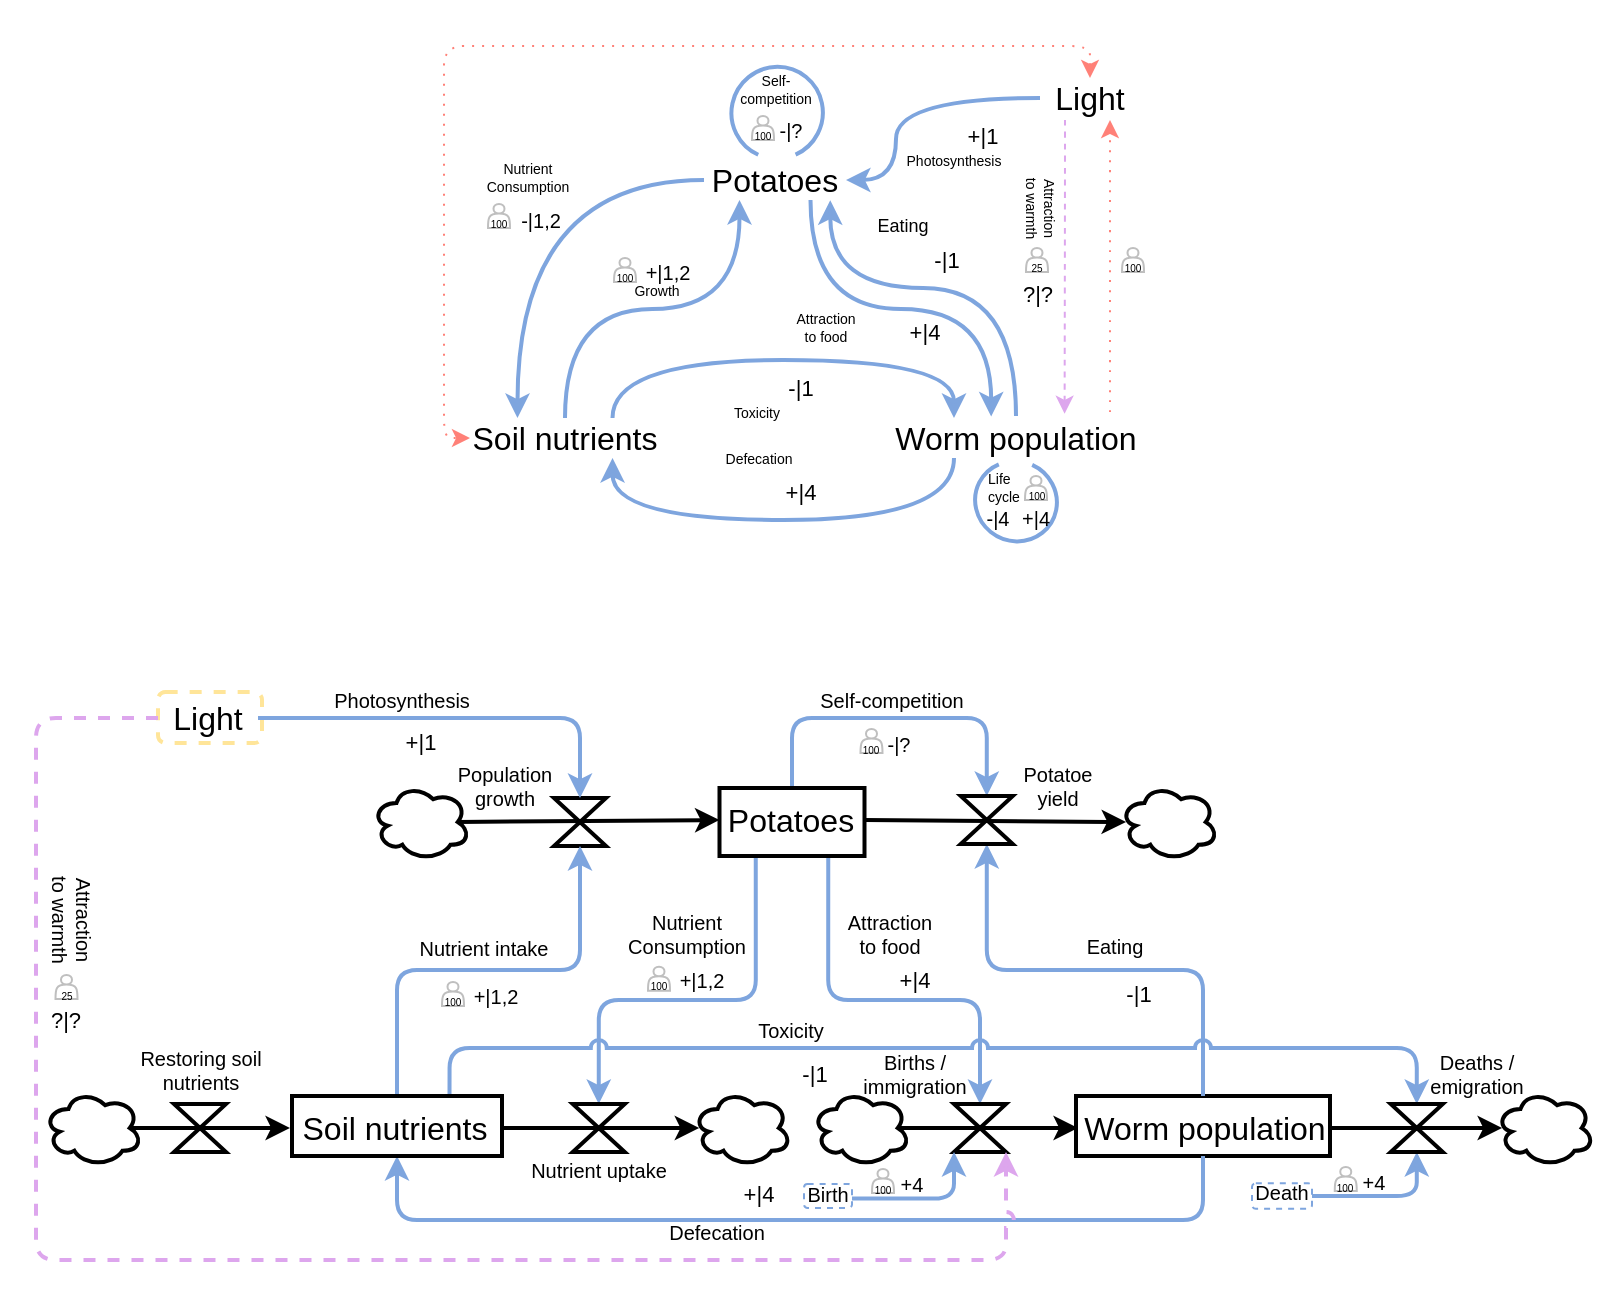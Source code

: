 <mxfile version="13.8.8" type="device"><diagram id="KCumP5py_jFZBI8PXoPM" name="Page-1"><mxGraphModel dx="803" dy="453" grid="0" gridSize="10" guides="1" tooltips="1" connect="1" arrows="1" fold="1" page="1" pageScale="1" pageWidth="850" pageHeight="1100" math="0" shadow="0"><root><mxCell id="0"/><mxCell id="1" parent="0"/><mxCell id="rAQcDRuvaMRqEyXocGN9-139" value="" style="rounded=1;whiteSpace=wrap;html=1;strokeWidth=1;fontSize=7;align=left;dashed=1;strokeColor=#7EA5DE;" vertex="1" parent="1"><mxGeometry x="434" y="652" width="24" height="12" as="geometry"/></mxCell><mxCell id="rAQcDRuvaMRqEyXocGN9-140" value="&lt;font style=&quot;font-size: 10px;&quot;&gt;Birth&lt;/font&gt;" style="text;html=1;strokeColor=none;fillColor=none;align=center;verticalAlign=middle;whiteSpace=wrap;rounded=0;fontSize=10;" vertex="1" parent="1"><mxGeometry x="434" y="652.5" width="24" height="9" as="geometry"/></mxCell><mxCell id="rAQcDRuvaMRqEyXocGN9-152" style="edgeStyle=orthogonalEdgeStyle;rounded=1;jumpStyle=arc;orthogonalLoop=1;jettySize=auto;html=1;exitX=1;exitY=0.5;exitDx=0;exitDy=0;entryX=0.5;entryY=1;entryDx=0;entryDy=0;startArrow=none;startFill=0;endArrow=classic;endFill=1;strokeColor=#7EA5DE;strokeWidth=2;fontSize=10;" edge="1" parent="1" source="rAQcDRuvaMRqEyXocGN9-141" target="rAQcDRuvaMRqEyXocGN9-94"><mxGeometry relative="1" as="geometry"/></mxCell><mxCell id="rAQcDRuvaMRqEyXocGN9-141" value="" style="rounded=1;whiteSpace=wrap;html=1;strokeWidth=1;fontSize=7;align=left;dashed=1;strokeColor=#7EA5DE;" vertex="1" parent="1"><mxGeometry x="658" y="651.62" width="30" height="12.75" as="geometry"/></mxCell><mxCell id="rAQcDRuvaMRqEyXocGN9-111" value="&lt;h6 style=&quot;font-size: 10px;&quot;&gt;&lt;span style=&quot;font-size: 10px; font-weight: 400;&quot;&gt;Photosynthesis&lt;/span&gt;&lt;/h6&gt;" style="text;html=1;strokeColor=none;fillColor=none;align=center;verticalAlign=middle;whiteSpace=wrap;rounded=0;fontSize=10;" vertex="1" parent="1"><mxGeometry x="213" y="405" width="40" height="10" as="geometry"/></mxCell><mxCell id="rAQcDRuvaMRqEyXocGN9-128" value="&lt;h6 style=&quot;font-size: 10px;&quot;&gt;&lt;font style=&quot;font-size: 10px; font-weight: normal;&quot;&gt;Nutrient intake&lt;/font&gt;&lt;/h6&gt;" style="text;html=1;strokeColor=none;fillColor=none;align=center;verticalAlign=middle;whiteSpace=wrap;rounded=0;fontSize=10;" vertex="1" parent="1"><mxGeometry x="237" y="524.38" width="74" height="20" as="geometry"/></mxCell><mxCell id="rAQcDRuvaMRqEyXocGN9-117" value="&lt;h6 style=&quot;font-size: 10px;&quot;&gt;&lt;font style=&quot;font-size: 10px; font-weight: normal;&quot;&gt;Eating&lt;/font&gt;&lt;/h6&gt;" style="text;html=1;strokeColor=none;fillColor=none;align=center;verticalAlign=middle;whiteSpace=wrap;rounded=0;fontSize=10;" vertex="1" parent="1"><mxGeometry x="579" y="526.75" width="21" height="13" as="geometry"/></mxCell><mxCell id="rAQcDRuvaMRqEyXocGN9-135" value="&lt;h6 style=&quot;font-size: 10px;&quot;&gt;&lt;font style=&quot;font-size: 10px; font-weight: normal;&quot;&gt;Attraction to food&lt;/font&gt;&lt;/h6&gt;" style="text;html=1;strokeColor=none;fillColor=none;align=center;verticalAlign=middle;whiteSpace=wrap;rounded=0;fontSize=10;" vertex="1" parent="1"><mxGeometry x="459" y="520.25" width="36" height="13" as="geometry"/></mxCell><mxCell id="rAQcDRuvaMRqEyXocGN9-138" value="&lt;h6 style=&quot;font-size: 10px;&quot;&gt;&lt;font style=&quot;font-size: 10px; font-weight: normal;&quot;&gt;Toxicity&lt;/font&gt;&lt;/h6&gt;" style="text;html=1;strokeColor=none;fillColor=none;align=center;verticalAlign=middle;whiteSpace=wrap;rounded=0;fontSize=10;" vertex="1" parent="1"><mxGeometry x="416.5" y="568" width="21" height="13" as="geometry"/></mxCell><mxCell id="rAQcDRuvaMRqEyXocGN9-67" value="&lt;h6 style=&quot;font-size: 7px&quot;&gt;&lt;font style=&quot;font-size: 7px ; font-weight: normal&quot;&gt;Life cycle&lt;/font&gt;&lt;/h6&gt;" style="text;html=1;strokeColor=none;fillColor=none;align=left;verticalAlign=middle;whiteSpace=wrap;rounded=0;rotation=0;fontSize=7;" vertex="1" parent="1"><mxGeometry x="524" y="297.5" width="20" height="13" as="geometry"/></mxCell><mxCell id="rAQcDRuvaMRqEyXocGN9-90" value="" style="rounded=0;whiteSpace=wrap;html=1;strokeColor=#000000;strokeWidth=2;fontSize=7;align=left;" vertex="1" parent="1"><mxGeometry x="570" y="608" width="127" height="30" as="geometry"/></mxCell><mxCell id="rAQcDRuvaMRqEyXocGN9-91" value="Worm population" style="text;html=1;strokeColor=none;fillColor=none;align=center;verticalAlign=middle;whiteSpace=wrap;rounded=0;fontSize=16;" vertex="1" parent="1"><mxGeometry x="571" y="614" width="126.5" height="20" as="geometry"/></mxCell><mxCell id="rAQcDRuvaMRqEyXocGN9-125" style="edgeStyle=orthogonalEdgeStyle;rounded=1;jumpStyle=arc;orthogonalLoop=1;jettySize=auto;html=1;exitX=0.5;exitY=1;exitDx=0;exitDy=0;entryX=0.5;entryY=1;entryDx=0;entryDy=0;startArrow=none;startFill=0;endArrow=classic;endFill=1;strokeWidth=2;fontSize=7;strokeColor=#7EA5DE;" edge="1" parent="1" source="rAQcDRuvaMRqEyXocGN9-90" target="rAQcDRuvaMRqEyXocGN9-82"><mxGeometry relative="1" as="geometry"><Array as="points"><mxPoint x="634" y="670"/><mxPoint x="231" y="670"/></Array></mxGeometry></mxCell><mxCell id="rAQcDRuvaMRqEyXocGN9-101" style="edgeStyle=orthogonalEdgeStyle;rounded=1;orthogonalLoop=1;jettySize=auto;html=1;exitX=0.5;exitY=0;exitDx=0;exitDy=0;entryX=0.5;entryY=1;entryDx=0;entryDy=0;startArrow=none;startFill=0;endArrow=classic;endFill=1;strokeWidth=2;fontSize=7;strokeColor=#7EA5DE;" edge="1" parent="1" source="rAQcDRuvaMRqEyXocGN9-90" target="rAQcDRuvaMRqEyXocGN9-78"><mxGeometry relative="1" as="geometry"><Array as="points"><mxPoint x="634" y="545"/><mxPoint x="525" y="545"/></Array></mxGeometry></mxCell><mxCell id="rAQcDRuvaMRqEyXocGN9-98" value="" style="rounded=1;whiteSpace=wrap;html=1;strokeWidth=2;fontSize=7;align=left;dashed=1;strokeColor=#FFE599;" vertex="1" parent="1"><mxGeometry x="111" y="406" width="52" height="25.5" as="geometry"/></mxCell><mxCell id="rAQcDRuvaMRqEyXocGN9-71" value="" style="endArrow=classic;html=1;strokeWidth=2;fontSize=7;exitX=0.875;exitY=0.5;exitDx=0;exitDy=0;exitPerimeter=0;entryX=0;entryY=0.5;entryDx=0;entryDy=0;" edge="1" parent="1" source="rAQcDRuvaMRqEyXocGN9-69" target="rAQcDRuvaMRqEyXocGN9-73"><mxGeometry width="50" height="50" relative="1" as="geometry"><mxPoint x="256" y="471.76" as="sourcePoint"/><mxPoint x="457" y="471.76" as="targetPoint"/></mxGeometry></mxCell><mxCell id="rAQcDRuvaMRqEyXocGN9-52" value="" style="verticalLabelPosition=bottom;verticalAlign=top;html=1;shape=mxgraph.basic.arc;startAngle=0.234;endAngle=0.1;rotation=120;strokeWidth=2;fontSize=16;spacing=1;fillColor=#dae8fc;strokeColor=#7EA5DE;" vertex="1" parent="1"><mxGeometry x="397.57" y="93.58" width="46" height="45.62" as="geometry"/></mxCell><mxCell id="rAQcDRuvaMRqEyXocGN9-54" value="" style="verticalLabelPosition=bottom;verticalAlign=top;html=1;shape=mxgraph.basic.arc;startAngle=0.234;endAngle=0.1;rotation=-60;strokeWidth=2;fontSize=16;fillColor=#dae8fc;strokeColor=#7EA5DE;" vertex="1" parent="1"><mxGeometry x="520.12" y="290" width="39.76" height="41.25" as="geometry"/></mxCell><mxCell id="rAQcDRuvaMRqEyXocGN9-23" style="edgeStyle=orthogonalEdgeStyle;orthogonalLoop=1;jettySize=auto;html=1;exitX=0;exitY=0.5;exitDx=0;exitDy=0;entryX=0.25;entryY=0;entryDx=0;entryDy=0;startArrow=none;startFill=0;endArrow=classic;endFill=1;fontSize=16;curved=1;fillColor=#dae8fc;strokeWidth=2;strokeColor=#7EA5DE;" edge="1" parent="1" source="rAQcDRuvaMRqEyXocGN9-1" target="rAQcDRuvaMRqEyXocGN9-2"><mxGeometry relative="1" as="geometry"/></mxCell><mxCell id="rAQcDRuvaMRqEyXocGN9-27" style="edgeStyle=orthogonalEdgeStyle;curved=1;orthogonalLoop=1;jettySize=auto;html=1;exitX=0.75;exitY=1;exitDx=0;exitDy=0;entryX=0.4;entryY=-0.036;entryDx=0;entryDy=0;entryPerimeter=0;startArrow=none;startFill=0;endArrow=classic;endFill=1;fontSize=16;fillColor=#dae8fc;strokeWidth=2;strokeColor=#7EA5DE;" edge="1" parent="1" source="rAQcDRuvaMRqEyXocGN9-1" target="rAQcDRuvaMRqEyXocGN9-3"><mxGeometry relative="1" as="geometry"/></mxCell><mxCell id="rAQcDRuvaMRqEyXocGN9-1" value="Potatoes" style="text;html=1;strokeColor=none;fillColor=none;align=center;verticalAlign=middle;whiteSpace=wrap;rounded=0;fontSize=16;" vertex="1" parent="1"><mxGeometry x="384" y="140" width="71" height="20" as="geometry"/></mxCell><mxCell id="rAQcDRuvaMRqEyXocGN9-24" style="edgeStyle=orthogonalEdgeStyle;curved=1;orthogonalLoop=1;jettySize=auto;html=1;exitX=0.75;exitY=0;exitDx=0;exitDy=0;entryX=0.25;entryY=0;entryDx=0;entryDy=0;startArrow=none;startFill=0;endArrow=classic;endFill=1;fontSize=16;fillColor=#dae8fc;strokeWidth=2;strokeColor=#7EA5DE;" edge="1" parent="1" source="rAQcDRuvaMRqEyXocGN9-2" target="rAQcDRuvaMRqEyXocGN9-3"><mxGeometry relative="1" as="geometry"><Array as="points"><mxPoint x="338" y="240"/><mxPoint x="509" y="240"/></Array></mxGeometry></mxCell><mxCell id="rAQcDRuvaMRqEyXocGN9-26" style="edgeStyle=orthogonalEdgeStyle;curved=1;orthogonalLoop=1;jettySize=auto;html=1;exitX=0.5;exitY=0;exitDx=0;exitDy=0;entryX=0.25;entryY=1;entryDx=0;entryDy=0;startArrow=none;startFill=0;endArrow=classic;endFill=1;fontSize=16;fillColor=#dae8fc;strokeWidth=2;strokeColor=#7EA5DE;" edge="1" parent="1" source="rAQcDRuvaMRqEyXocGN9-2" target="rAQcDRuvaMRqEyXocGN9-1"><mxGeometry relative="1" as="geometry"/></mxCell><mxCell id="rAQcDRuvaMRqEyXocGN9-2" value="Soil nutrients" style="text;html=1;strokeColor=none;fillColor=none;align=center;verticalAlign=middle;whiteSpace=wrap;rounded=0;fontSize=16;" vertex="1" parent="1"><mxGeometry x="267" y="269" width="95" height="20" as="geometry"/></mxCell><mxCell id="rAQcDRuvaMRqEyXocGN9-21" style="edgeStyle=orthogonalEdgeStyle;curved=1;orthogonalLoop=1;jettySize=auto;html=1;endArrow=classic;endFill=1;fontSize=16;dashed=1;strokeColor=#FF8178;strokeWidth=1;dashPattern=1 4;" edge="1" parent="1"><mxGeometry relative="1" as="geometry"><mxPoint x="587" y="266" as="sourcePoint"/><mxPoint x="587" y="120" as="targetPoint"/></mxGeometry></mxCell><mxCell id="rAQcDRuvaMRqEyXocGN9-25" style="edgeStyle=orthogonalEdgeStyle;curved=1;orthogonalLoop=1;jettySize=auto;html=1;exitX=0.25;exitY=1;exitDx=0;exitDy=0;entryX=0.75;entryY=1;entryDx=0;entryDy=0;startArrow=none;startFill=0;endArrow=classic;endFill=1;fontSize=16;fillColor=#dae8fc;strokeWidth=2;strokeColor=#7EA5DE;" edge="1" parent="1" source="rAQcDRuvaMRqEyXocGN9-3" target="rAQcDRuvaMRqEyXocGN9-2"><mxGeometry relative="1" as="geometry"><Array as="points"><mxPoint x="509" y="320"/><mxPoint x="338" y="320"/></Array></mxGeometry></mxCell><mxCell id="rAQcDRuvaMRqEyXocGN9-28" style="edgeStyle=orthogonalEdgeStyle;curved=1;orthogonalLoop=1;jettySize=auto;html=1;exitX=0.5;exitY=0;exitDx=0;exitDy=0;entryX=0.889;entryY=1.057;entryDx=0;entryDy=0;startArrow=none;startFill=0;endArrow=classic;endFill=1;fontSize=16;entryPerimeter=0;fillColor=#dae8fc;strokeWidth=2;strokeColor=#7EA5DE;" edge="1" parent="1"><mxGeometry relative="1" as="geometry"><mxPoint x="540" y="268" as="sourcePoint"/><mxPoint x="447.119" y="160.14" as="targetPoint"/><Array as="points"><mxPoint x="540" y="204"/><mxPoint x="447" y="204"/></Array></mxGeometry></mxCell><mxCell id="rAQcDRuvaMRqEyXocGN9-3" value="Worm population" style="text;html=1;strokeColor=none;fillColor=none;align=center;verticalAlign=middle;whiteSpace=wrap;rounded=0;fontSize=16;" vertex="1" parent="1"><mxGeometry x="478" y="269" width="124" height="20" as="geometry"/></mxCell><mxCell id="rAQcDRuvaMRqEyXocGN9-10" value="&lt;h6 style=&quot;font-size: 7px;&quot;&gt;&lt;font style=&quot;font-size: 7px; font-weight: normal;&quot;&gt;Self-competition&lt;/font&gt;&lt;/h6&gt;" style="text;html=1;strokeColor=none;fillColor=none;align=center;verticalAlign=middle;whiteSpace=wrap;rounded=0;fontSize=7;" vertex="1" parent="1"><mxGeometry x="400" y="95" width="40" height="20" as="geometry"/></mxCell><mxCell id="rAQcDRuvaMRqEyXocGN9-11" value="&lt;font style=&quot;font-size: 5px&quot;&gt;100&lt;/font&gt;" style="shape=actor;whiteSpace=wrap;html=1;fontSize=16;spacing=1;strokeWidth=1;strokeColor=#BFBFBF;" vertex="1" parent="1"><mxGeometry x="408" y="118" width="11" height="12" as="geometry"/></mxCell><mxCell id="rAQcDRuvaMRqEyXocGN9-13" value="&lt;font style=&quot;font-size: 5px&quot;&gt;25&lt;/font&gt;" style="shape=actor;whiteSpace=wrap;html=1;fontSize=16;spacing=1;strokeWidth=1;strokeColor=#BFBFBF;" vertex="1" parent="1"><mxGeometry x="545" y="184" width="11" height="12" as="geometry"/></mxCell><mxCell id="rAQcDRuvaMRqEyXocGN9-15" value="&lt;font style=&quot;font-size: 5px&quot;&gt;100&lt;/font&gt;" style="shape=actor;whiteSpace=wrap;html=1;fontSize=16;spacing=1;strokeWidth=1;strokeColor=#BFBFBF;" vertex="1" parent="1"><mxGeometry x="593" y="184" width="11" height="12" as="geometry"/></mxCell><mxCell id="rAQcDRuvaMRqEyXocGN9-18" value="&lt;font style=&quot;font-size: 10px&quot;&gt;-|?&lt;/font&gt;" style="text;html=1;strokeColor=none;fillColor=none;align=center;verticalAlign=middle;whiteSpace=wrap;rounded=0;fontSize=16;" vertex="1" parent="1"><mxGeometry x="419" y="118" width="17" height="10" as="geometry"/></mxCell><mxCell id="rAQcDRuvaMRqEyXocGN9-20" style="edgeStyle=orthogonalEdgeStyle;curved=1;orthogonalLoop=1;jettySize=auto;html=1;exitX=0.25;exitY=1;exitDx=0;exitDy=0;entryX=0.696;entryY=-0.155;entryDx=0;entryDy=0;entryPerimeter=0;endArrow=classic;endFill=1;fontSize=16;dashed=1;fillColor=#e1d5e7;strokeColor=#DDA6ED;strokeWidth=1;" edge="1" parent="1"><mxGeometry relative="1" as="geometry"><mxPoint x="564.5" y="120" as="sourcePoint"/><mxPoint x="564.304" y="266.9" as="targetPoint"/><Array as="points"><mxPoint x="564" y="159"/><mxPoint x="564" y="159"/></Array></mxGeometry></mxCell><mxCell id="rAQcDRuvaMRqEyXocGN9-22" style="edgeStyle=orthogonalEdgeStyle;orthogonalLoop=1;jettySize=auto;html=1;exitX=0.5;exitY=0;exitDx=0;exitDy=0;entryX=0;entryY=0.5;entryDx=0;entryDy=0;endArrow=classic;endFill=1;fontSize=16;rounded=1;startArrow=classic;startFill=1;dashed=1;fillColor=#f8cecc;strokeColor=#FF8178;strokeWidth=1;dashPattern=1 4;" edge="1" parent="1" source="rAQcDRuvaMRqEyXocGN9-19" target="rAQcDRuvaMRqEyXocGN9-2"><mxGeometry relative="1" as="geometry"><Array as="points"><mxPoint x="577" y="83"/><mxPoint x="254" y="83"/><mxPoint x="254" y="279"/></Array></mxGeometry></mxCell><mxCell id="rAQcDRuvaMRqEyXocGN9-33" style="orthogonalLoop=1;jettySize=auto;html=1;exitX=0;exitY=0.5;exitDx=0;exitDy=0;entryX=1;entryY=0.5;entryDx=0;entryDy=0;startArrow=none;startFill=0;endArrow=classic;endFill=1;fontSize=16;edgeStyle=orthogonalEdgeStyle;curved=1;fillColor=#dae8fc;strokeWidth=2;strokeColor=#7EA5DE;" edge="1" parent="1" source="rAQcDRuvaMRqEyXocGN9-19" target="rAQcDRuvaMRqEyXocGN9-1"><mxGeometry relative="1" as="geometry"><Array as="points"><mxPoint x="480" y="109"/><mxPoint x="480" y="150"/></Array></mxGeometry></mxCell><mxCell id="rAQcDRuvaMRqEyXocGN9-19" value="Light" style="text;html=1;strokeColor=none;fillColor=none;align=center;verticalAlign=middle;whiteSpace=wrap;rounded=0;fontSize=16;" vertex="1" parent="1"><mxGeometry x="552" y="99" width="50" height="20" as="geometry"/></mxCell><mxCell id="rAQcDRuvaMRqEyXocGN9-32" value="" style="shape=image;verticalLabelPosition=bottom;labelBackgroundColor=#ffffff;verticalAlign=top;aspect=fixed;imageAspect=0;image=https://image.flaticon.com/icons/png/512/130/130304.png;imageBackground=#ffffff;" vertex="1" parent="1"><mxGeometry x="409.57" y="60" width="22" height="22" as="geometry"/></mxCell><mxCell id="rAQcDRuvaMRqEyXocGN9-34" value="" style="shape=image;verticalLabelPosition=bottom;labelBackgroundColor=#ffffff;verticalAlign=top;aspect=fixed;imageAspect=0;image=https://image.flaticon.com/icons/png/512/130/130304.png;" vertex="1" parent="1"><mxGeometry x="491" y="117" width="22" height="22" as="geometry"/></mxCell><mxCell id="rAQcDRuvaMRqEyXocGN9-35" value="&lt;font style=&quot;font-size: 11px&quot;&gt;+|1&lt;/font&gt;" style="text;html=1;strokeColor=none;fillColor=none;align=center;verticalAlign=middle;whiteSpace=wrap;rounded=0;fontSize=16;" vertex="1" parent="1"><mxGeometry x="515" y="121" width="17" height="10" as="geometry"/></mxCell><mxCell id="rAQcDRuvaMRqEyXocGN9-36" value="" style="shape=image;verticalLabelPosition=bottom;labelBackgroundColor=#ffffff;verticalAlign=top;aspect=fixed;imageAspect=0;image=https://image.flaticon.com/icons/png/512/130/130304.png;" vertex="1" parent="1"><mxGeometry x="399.5" y="243" width="22" height="22" as="geometry"/></mxCell><mxCell id="rAQcDRuvaMRqEyXocGN9-37" value="&lt;font style=&quot;font-size: 11px&quot;&gt;-|1&lt;/font&gt;" style="text;html=1;strokeColor=none;fillColor=none;align=center;verticalAlign=middle;whiteSpace=wrap;rounded=0;fontSize=16;" vertex="1" parent="1"><mxGeometry x="423.5" y="247" width="17" height="10" as="geometry"/></mxCell><mxCell id="rAQcDRuvaMRqEyXocGN9-38" value="" style="shape=image;verticalLabelPosition=bottom;labelBackgroundColor=#ffffff;verticalAlign=top;aspect=fixed;imageAspect=0;image=https://image.flaticon.com/icons/png/512/130/130304.png;" vertex="1" parent="1"><mxGeometry x="400" y="295" width="22" height="22" as="geometry"/></mxCell><mxCell id="rAQcDRuvaMRqEyXocGN9-39" value="&lt;font style=&quot;font-size: 11px&quot;&gt;+|4&lt;/font&gt;" style="text;html=1;strokeColor=none;fillColor=none;align=center;verticalAlign=middle;whiteSpace=wrap;rounded=0;fontSize=16;" vertex="1" parent="1"><mxGeometry x="424" y="299" width="17" height="10" as="geometry"/></mxCell><mxCell id="rAQcDRuvaMRqEyXocGN9-40" value="&lt;font style=&quot;font-size: 5px&quot;&gt;100&lt;/font&gt;" style="shape=actor;whiteSpace=wrap;html=1;fontSize=16;spacing=1;strokeWidth=1;strokeColor=#BFBFBF;" vertex="1" parent="1"><mxGeometry x="339" y="189" width="11" height="12" as="geometry"/></mxCell><mxCell id="rAQcDRuvaMRqEyXocGN9-41" value="&lt;font style=&quot;font-size: 10px&quot;&gt;+|1,2&lt;/font&gt;" style="text;html=1;strokeColor=none;fillColor=none;align=center;verticalAlign=middle;whiteSpace=wrap;rounded=0;fontSize=16;" vertex="1" parent="1"><mxGeometry x="358" y="189" width="16" height="10" as="geometry"/></mxCell><mxCell id="rAQcDRuvaMRqEyXocGN9-42" value="&lt;font style=&quot;font-size: 5px&quot;&gt;100&lt;/font&gt;" style="shape=actor;whiteSpace=wrap;html=1;fontSize=16;spacing=1;strokeWidth=1;strokeColor=#BFBFBF;" vertex="1" parent="1"><mxGeometry x="276" y="162" width="11" height="12" as="geometry"/></mxCell><mxCell id="rAQcDRuvaMRqEyXocGN9-43" value="&lt;font style=&quot;font-size: 10px&quot;&gt;-|1,2&lt;/font&gt;" style="text;html=1;strokeColor=none;fillColor=none;align=center;verticalAlign=middle;whiteSpace=wrap;rounded=0;fontSize=16;" vertex="1" parent="1"><mxGeometry x="290" y="164" width="25" height="8" as="geometry"/></mxCell><mxCell id="rAQcDRuvaMRqEyXocGN9-44" value="" style="shape=image;verticalLabelPosition=bottom;labelBackgroundColor=#ffffff;verticalAlign=top;aspect=fixed;imageAspect=0;image=https://image.flaticon.com/icons/png/512/130/130304.png;" vertex="1" parent="1"><mxGeometry x="473" y="179" width="22" height="22" as="geometry"/></mxCell><mxCell id="rAQcDRuvaMRqEyXocGN9-45" value="&lt;font style=&quot;font-size: 11px&quot;&gt;-|1&lt;/font&gt;" style="text;html=1;strokeColor=none;fillColor=none;align=center;verticalAlign=middle;whiteSpace=wrap;rounded=0;fontSize=16;" vertex="1" parent="1"><mxGeometry x="497" y="183" width="17" height="10" as="geometry"/></mxCell><mxCell id="rAQcDRuvaMRqEyXocGN9-46" value="" style="shape=image;verticalLabelPosition=bottom;labelBackgroundColor=#ffffff;verticalAlign=top;aspect=fixed;imageAspect=0;image=https://image.flaticon.com/icons/png/512/130/130304.png;" vertex="1" parent="1"><mxGeometry x="462" y="215" width="22" height="22" as="geometry"/></mxCell><mxCell id="rAQcDRuvaMRqEyXocGN9-47" value="&lt;font style=&quot;font-size: 11px&quot;&gt;+|4&lt;/font&gt;" style="text;html=1;strokeColor=none;fillColor=none;align=center;verticalAlign=middle;whiteSpace=wrap;rounded=0;fontSize=16;" vertex="1" parent="1"><mxGeometry x="486" y="219" width="17" height="10" as="geometry"/></mxCell><mxCell id="rAQcDRuvaMRqEyXocGN9-50" value="&lt;font style=&quot;font-size: 5px&quot;&gt;100&lt;/font&gt;" style="shape=actor;whiteSpace=wrap;html=1;fontSize=16;spacing=1;strokeWidth=1;strokeColor=#BFBFBF;" vertex="1" parent="1"><mxGeometry x="544.5" y="298" width="11" height="12" as="geometry"/></mxCell><mxCell id="rAQcDRuvaMRqEyXocGN9-51" value="&lt;font style=&quot;font-size: 10px&quot;&gt;-|4&lt;/font&gt;" style="text;html=1;strokeColor=none;fillColor=none;align=center;verticalAlign=middle;whiteSpace=wrap;rounded=0;fontSize=16;" vertex="1" parent="1"><mxGeometry x="520.5" y="312" width="20" height="10" as="geometry"/></mxCell><mxCell id="rAQcDRuvaMRqEyXocGN9-55" value="&lt;h6 style=&quot;font-size: 7px;&quot;&gt;&lt;span style=&quot;font-size: 7px; font-weight: 400;&quot;&gt;Photosynthesis&lt;/span&gt;&lt;/h6&gt;" style="text;html=1;strokeColor=none;fillColor=none;align=center;verticalAlign=middle;whiteSpace=wrap;rounded=0;fontSize=7;" vertex="1" parent="1"><mxGeometry x="489" y="136" width="40" height="10" as="geometry"/></mxCell><mxCell id="rAQcDRuvaMRqEyXocGN9-56" value="&lt;h6 style=&quot;font-size: 7px;&quot;&gt;&lt;font style=&quot;font-size: 7px; font-weight: normal;&quot;&gt;Nutrient Consumption&lt;/font&gt;&lt;/h6&gt;" style="text;html=1;strokeColor=none;fillColor=none;align=center;verticalAlign=middle;whiteSpace=wrap;rounded=0;fontSize=7;" vertex="1" parent="1"><mxGeometry x="276" y="139" width="40" height="20" as="geometry"/></mxCell><mxCell id="rAQcDRuvaMRqEyXocGN9-57" value="&lt;h6 style=&quot;font-size: 7px;&quot;&gt;&lt;font style=&quot;font-size: 7px; font-weight: normal;&quot;&gt;Growth&lt;/font&gt;&lt;/h6&gt;" style="text;html=1;strokeColor=none;fillColor=none;align=center;verticalAlign=middle;whiteSpace=wrap;rounded=0;fontSize=7;" vertex="1" parent="1"><mxGeometry x="350" y="199" width="21" height="13" as="geometry"/></mxCell><mxCell id="rAQcDRuvaMRqEyXocGN9-58" value="&lt;h6 style=&quot;font-size: 9px;&quot;&gt;&lt;font style=&quot;font-size: 9px; font-weight: normal;&quot;&gt;Eating&lt;/font&gt;&lt;/h6&gt;" style="text;html=1;strokeColor=none;fillColor=none;align=center;verticalAlign=middle;whiteSpace=wrap;rounded=0;fontSize=9;" vertex="1" parent="1"><mxGeometry x="473" y="166" width="21" height="13" as="geometry"/></mxCell><mxCell id="rAQcDRuvaMRqEyXocGN9-59" value="&lt;h6 style=&quot;font-size: 7px;&quot;&gt;&lt;font style=&quot;font-size: 7px; font-weight: normal;&quot;&gt;Attraction to food&lt;/font&gt;&lt;/h6&gt;" style="text;html=1;strokeColor=none;fillColor=none;align=center;verticalAlign=middle;whiteSpace=wrap;rounded=0;fontSize=7;" vertex="1" parent="1"><mxGeometry x="435" y="217.5" width="20" height="13" as="geometry"/></mxCell><mxCell id="rAQcDRuvaMRqEyXocGN9-60" value="&lt;h6 style=&quot;font-size: 7px;&quot;&gt;&lt;font style=&quot;font-size: 7px; font-weight: normal;&quot;&gt;Toxicity&lt;/font&gt;&lt;/h6&gt;" style="text;html=1;strokeColor=none;fillColor=none;align=center;verticalAlign=middle;whiteSpace=wrap;rounded=0;fontSize=7;" vertex="1" parent="1"><mxGeometry x="400" y="260" width="21" height="13" as="geometry"/></mxCell><mxCell id="rAQcDRuvaMRqEyXocGN9-61" value="&lt;h6 style=&quot;font-size: 7px;&quot;&gt;&lt;font style=&quot;font-size: 7px; font-weight: normal;&quot;&gt;Defecation&lt;/font&gt;&lt;/h6&gt;" style="text;html=1;strokeColor=none;fillColor=none;align=center;verticalAlign=middle;whiteSpace=wrap;rounded=0;fontSize=7;" vertex="1" parent="1"><mxGeometry x="400.5" y="283" width="21" height="13" as="geometry"/></mxCell><mxCell id="rAQcDRuvaMRqEyXocGN9-62" value="&lt;h6 style=&quot;font-size: 7px;&quot;&gt;&lt;font style=&quot;font-size: 7px; font-weight: normal;&quot;&gt;Attraction to warmth&lt;/font&gt;&lt;/h6&gt;" style="text;html=1;strokeColor=none;fillColor=none;align=center;verticalAlign=middle;whiteSpace=wrap;rounded=0;rotation=90;fontSize=7;" vertex="1" parent="1"><mxGeometry x="533.25" y="157.75" width="36.5" height="13" as="geometry"/></mxCell><mxCell id="rAQcDRuvaMRqEyXocGN9-66" value="&lt;font style=&quot;font-size: 10px&quot;&gt;+|4&lt;/font&gt;" style="text;html=1;strokeColor=none;fillColor=none;align=center;verticalAlign=middle;whiteSpace=wrap;rounded=0;fontSize=16;" vertex="1" parent="1"><mxGeometry x="539.5" y="312" width="20" height="10" as="geometry"/></mxCell><mxCell id="rAQcDRuvaMRqEyXocGN9-68" value="&lt;font style=&quot;font-size: 11px&quot;&gt;?|?&lt;/font&gt;" style="text;html=1;strokeColor=none;fillColor=none;align=center;verticalAlign=middle;whiteSpace=wrap;rounded=0;fontSize=16;" vertex="1" parent="1"><mxGeometry x="540.5" y="199.5" width="20" height="10" as="geometry"/></mxCell><mxCell id="rAQcDRuvaMRqEyXocGN9-69" value="" style="ellipse;shape=cloud;whiteSpace=wrap;html=1;strokeWidth=2;fontSize=7;align=left;" vertex="1" parent="1"><mxGeometry x="218" y="452" width="49" height="38" as="geometry"/></mxCell><mxCell id="rAQcDRuvaMRqEyXocGN9-100" style="edgeStyle=orthogonalEdgeStyle;rounded=1;orthogonalLoop=1;jettySize=auto;html=1;exitX=0.5;exitY=0;exitDx=0;exitDy=0;entryX=0.5;entryY=0;entryDx=0;entryDy=0;startArrow=none;startFill=0;endArrow=classic;endFill=1;strokeWidth=2;fontSize=7;strokeColor=#7EA5DE;" edge="1" parent="1" source="rAQcDRuvaMRqEyXocGN9-72" target="rAQcDRuvaMRqEyXocGN9-78"><mxGeometry relative="1" as="geometry"><Array as="points"><mxPoint x="428" y="419"/><mxPoint x="525" y="419"/></Array></mxGeometry></mxCell><mxCell id="rAQcDRuvaMRqEyXocGN9-103" style="edgeStyle=orthogonalEdgeStyle;rounded=1;orthogonalLoop=1;jettySize=auto;html=1;exitX=0.25;exitY=1;exitDx=0;exitDy=0;entryX=0.5;entryY=0;entryDx=0;entryDy=0;startArrow=none;startFill=0;endArrow=classic;endFill=1;strokeWidth=2;fontSize=7;strokeColor=#7EA5DE;" edge="1" parent="1" source="rAQcDRuvaMRqEyXocGN9-72" target="rAQcDRuvaMRqEyXocGN9-86"><mxGeometry relative="1" as="geometry"><Array as="points"><mxPoint x="410" y="560"/><mxPoint x="331" y="560"/></Array></mxGeometry></mxCell><mxCell id="rAQcDRuvaMRqEyXocGN9-104" style="edgeStyle=orthogonalEdgeStyle;rounded=1;orthogonalLoop=1;jettySize=auto;html=1;exitX=0.75;exitY=1;exitDx=0;exitDy=0;entryX=0.5;entryY=0;entryDx=0;entryDy=0;startArrow=none;startFill=0;endArrow=classic;endFill=1;strokeWidth=2;fontSize=7;strokeColor=#7EA5DE;" edge="1" parent="1" source="rAQcDRuvaMRqEyXocGN9-72" target="rAQcDRuvaMRqEyXocGN9-92"><mxGeometry relative="1" as="geometry"><Array as="points"><mxPoint x="446" y="560"/><mxPoint x="522" y="560"/></Array></mxGeometry></mxCell><mxCell id="rAQcDRuvaMRqEyXocGN9-72" value="" style="rounded=0;whiteSpace=wrap;html=1;strokeColor=#000000;strokeWidth=2;fontSize=7;align=left;" vertex="1" parent="1"><mxGeometry x="391.75" y="454" width="72.5" height="34" as="geometry"/></mxCell><mxCell id="rAQcDRuvaMRqEyXocGN9-73" value="Potatoes" style="text;html=1;strokeColor=none;fillColor=none;align=center;verticalAlign=middle;whiteSpace=wrap;rounded=0;fontSize=16;" vertex="1" parent="1"><mxGeometry x="391.75" y="460" width="71" height="20" as="geometry"/></mxCell><mxCell id="rAQcDRuvaMRqEyXocGN9-70" value="" style="shape=collate;whiteSpace=wrap;html=1;strokeColor=#000000;strokeWidth=2;fontSize=7;align=left;" vertex="1" parent="1"><mxGeometry x="309" y="459" width="26" height="24" as="geometry"/></mxCell><mxCell id="rAQcDRuvaMRqEyXocGN9-77" value="" style="endArrow=classic;html=1;strokeWidth=2;fontSize=7;exitX=0.875;exitY=0.5;exitDx=0;exitDy=0;exitPerimeter=0;entryX=0.062;entryY=0.501;entryDx=0;entryDy=0;entryPerimeter=0;" edge="1" parent="1" target="rAQcDRuvaMRqEyXocGN9-79"><mxGeometry width="50" height="50" relative="1" as="geometry"><mxPoint x="464.255" y="470" as="sourcePoint"/><mxPoint x="595.13" y="469" as="targetPoint"/></mxGeometry></mxCell><mxCell id="rAQcDRuvaMRqEyXocGN9-78" value="" style="shape=collate;whiteSpace=wrap;html=1;strokeColor=#000000;strokeWidth=2;fontSize=7;align=left;" vertex="1" parent="1"><mxGeometry x="512.38" y="458" width="26" height="24" as="geometry"/></mxCell><mxCell id="rAQcDRuvaMRqEyXocGN9-79" value="" style="ellipse;shape=cloud;whiteSpace=wrap;html=1;strokeWidth=2;fontSize=7;align=left;" vertex="1" parent="1"><mxGeometry x="592" y="452" width="49" height="38" as="geometry"/></mxCell><mxCell id="rAQcDRuvaMRqEyXocGN9-80" value="" style="endArrow=classic;html=1;strokeWidth=2;fontSize=7;exitX=0.875;exitY=0.5;exitDx=0;exitDy=0;exitPerimeter=0;entryX=0;entryY=0.5;entryDx=0;entryDy=0;" edge="1" parent="1" source="rAQcDRuvaMRqEyXocGN9-81" target="rAQcDRuvaMRqEyXocGN9-83"><mxGeometry width="50" height="50" relative="1" as="geometry"><mxPoint x="62" y="624.76" as="sourcePoint"/><mxPoint x="263" y="624.76" as="targetPoint"/></mxGeometry></mxCell><mxCell id="rAQcDRuvaMRqEyXocGN9-81" value="" style="ellipse;shape=cloud;whiteSpace=wrap;html=1;strokeWidth=2;fontSize=7;align=left;" vertex="1" parent="1"><mxGeometry x="54" y="605" width="49" height="38" as="geometry"/></mxCell><mxCell id="rAQcDRuvaMRqEyXocGN9-102" style="edgeStyle=orthogonalEdgeStyle;rounded=1;orthogonalLoop=1;jettySize=auto;html=1;exitX=0.5;exitY=0;exitDx=0;exitDy=0;entryX=0.5;entryY=1;entryDx=0;entryDy=0;startArrow=none;startFill=0;endArrow=classic;endFill=1;strokeWidth=2;fontSize=7;strokeColor=#7EA5DE;" edge="1" parent="1" source="rAQcDRuvaMRqEyXocGN9-82" target="rAQcDRuvaMRqEyXocGN9-70"><mxGeometry relative="1" as="geometry"><Array as="points"><mxPoint x="230" y="545"/><mxPoint x="322" y="545"/></Array></mxGeometry></mxCell><mxCell id="rAQcDRuvaMRqEyXocGN9-108" style="edgeStyle=orthogonalEdgeStyle;rounded=1;jumpStyle=arc;orthogonalLoop=1;jettySize=auto;html=1;exitX=0.75;exitY=0;exitDx=0;exitDy=0;entryX=0.5;entryY=0;entryDx=0;entryDy=0;startArrow=none;startFill=0;endArrow=classic;endFill=1;strokeWidth=2;fontSize=7;strokeColor=#7EA5DE;" edge="1" parent="1" source="rAQcDRuvaMRqEyXocGN9-82" target="rAQcDRuvaMRqEyXocGN9-94"><mxGeometry relative="1" as="geometry"><Array as="points"><mxPoint x="257" y="584"/><mxPoint x="740" y="584"/></Array></mxGeometry></mxCell><mxCell id="rAQcDRuvaMRqEyXocGN9-82" value="" style="rounded=0;whiteSpace=wrap;html=1;strokeColor=#000000;strokeWidth=2;fontSize=7;align=left;" vertex="1" parent="1"><mxGeometry x="178" y="608" width="105" height="30" as="geometry"/></mxCell><mxCell id="rAQcDRuvaMRqEyXocGN9-83" value="Soil nutrients" style="text;html=1;strokeColor=none;fillColor=none;align=center;verticalAlign=middle;whiteSpace=wrap;rounded=0;fontSize=16;" vertex="1" parent="1"><mxGeometry x="177" y="614" width="105" height="20" as="geometry"/></mxCell><mxCell id="rAQcDRuvaMRqEyXocGN9-84" value="" style="shape=collate;whiteSpace=wrap;html=1;strokeColor=#000000;strokeWidth=2;fontSize=7;align=left;" vertex="1" parent="1"><mxGeometry x="119" y="612" width="26" height="24" as="geometry"/></mxCell><mxCell id="rAQcDRuvaMRqEyXocGN9-85" value="" style="endArrow=classic;html=1;strokeWidth=2;fontSize=7;entryX=0.062;entryY=0.501;entryDx=0;entryDy=0;entryPerimeter=0;exitX=1;exitY=0.5;exitDx=0;exitDy=0;" edge="1" parent="1" target="rAQcDRuvaMRqEyXocGN9-87" source="rAQcDRuvaMRqEyXocGN9-83"><mxGeometry width="50" height="50" relative="1" as="geometry"><mxPoint x="335" y="552" as="sourcePoint"/><mxPoint x="401.13" y="622" as="targetPoint"/></mxGeometry></mxCell><mxCell id="rAQcDRuvaMRqEyXocGN9-86" value="" style="shape=collate;whiteSpace=wrap;html=1;strokeColor=#000000;strokeWidth=2;fontSize=7;align=left;" vertex="1" parent="1"><mxGeometry x="318.38" y="612" width="26" height="24" as="geometry"/></mxCell><mxCell id="rAQcDRuvaMRqEyXocGN9-87" value="" style="ellipse;shape=cloud;whiteSpace=wrap;html=1;strokeWidth=2;fontSize=7;align=left;" vertex="1" parent="1"><mxGeometry x="378.57" y="605" width="49" height="38" as="geometry"/></mxCell><mxCell id="rAQcDRuvaMRqEyXocGN9-88" value="" style="endArrow=classic;html=1;strokeWidth=2;fontSize=7;exitX=0.875;exitY=0.5;exitDx=0;exitDy=0;exitPerimeter=0;entryX=0;entryY=0.5;entryDx=0;entryDy=0;" edge="1" parent="1" source="rAQcDRuvaMRqEyXocGN9-89" target="rAQcDRuvaMRqEyXocGN9-91"><mxGeometry width="50" height="50" relative="1" as="geometry"><mxPoint x="460" y="624.76" as="sourcePoint"/><mxPoint x="558" y="542" as="targetPoint"/></mxGeometry></mxCell><mxCell id="rAQcDRuvaMRqEyXocGN9-89" value="" style="ellipse;shape=cloud;whiteSpace=wrap;html=1;strokeWidth=2;fontSize=7;align=left;" vertex="1" parent="1"><mxGeometry x="438" y="605" width="49" height="38" as="geometry"/></mxCell><mxCell id="rAQcDRuvaMRqEyXocGN9-92" value="" style="shape=collate;whiteSpace=wrap;html=1;strokeColor=#000000;strokeWidth=2;fontSize=7;align=left;" vertex="1" parent="1"><mxGeometry x="509" y="612" width="26" height="24" as="geometry"/></mxCell><mxCell id="rAQcDRuvaMRqEyXocGN9-93" value="" style="endArrow=classic;html=1;strokeWidth=2;fontSize=7;entryX=0.062;entryY=0.501;entryDx=0;entryDy=0;entryPerimeter=0;exitX=1;exitY=0.5;exitDx=0;exitDy=0;" edge="1" parent="1" target="rAQcDRuvaMRqEyXocGN9-95" source="rAQcDRuvaMRqEyXocGN9-91"><mxGeometry width="50" height="50" relative="1" as="geometry"><mxPoint x="761" y="572" as="sourcePoint"/><mxPoint x="799.13" y="622" as="targetPoint"/></mxGeometry></mxCell><mxCell id="rAQcDRuvaMRqEyXocGN9-94" value="" style="shape=collate;whiteSpace=wrap;html=1;strokeColor=#000000;strokeWidth=2;fontSize=7;align=left;" vertex="1" parent="1"><mxGeometry x="727.38" y="612" width="26" height="24" as="geometry"/></mxCell><mxCell id="rAQcDRuvaMRqEyXocGN9-95" value="" style="ellipse;shape=cloud;whiteSpace=wrap;html=1;strokeWidth=2;fontSize=7;align=left;" vertex="1" parent="1"><mxGeometry x="780" y="605" width="49" height="38" as="geometry"/></mxCell><mxCell id="rAQcDRuvaMRqEyXocGN9-99" style="edgeStyle=orthogonalEdgeStyle;orthogonalLoop=1;jettySize=auto;html=1;exitX=1;exitY=0.5;exitDx=0;exitDy=0;entryX=0.5;entryY=0;entryDx=0;entryDy=0;startArrow=none;startFill=0;endArrow=classic;endFill=1;strokeWidth=2;fontSize=7;rounded=1;strokeColor=#7EA5DE;" edge="1" parent="1" source="rAQcDRuvaMRqEyXocGN9-97" target="rAQcDRuvaMRqEyXocGN9-70"><mxGeometry relative="1" as="geometry"><Array as="points"><mxPoint x="322" y="419"/></Array></mxGeometry></mxCell><mxCell id="rAQcDRuvaMRqEyXocGN9-107" style="edgeStyle=orthogonalEdgeStyle;rounded=1;orthogonalLoop=1;jettySize=auto;html=1;exitX=0;exitY=0.5;exitDx=0;exitDy=0;entryX=1;entryY=1;entryDx=0;entryDy=0;startArrow=none;startFill=0;endArrow=classic;endFill=1;strokeWidth=2;fontSize=7;jumpStyle=arc;strokeColor=#DDA6ED;dashed=1;" edge="1" parent="1" source="rAQcDRuvaMRqEyXocGN9-97" target="rAQcDRuvaMRqEyXocGN9-92"><mxGeometry relative="1" as="geometry"><mxPoint x="112" y="386" as="sourcePoint"/><mxPoint x="557" y="636" as="targetPoint"/><Array as="points"><mxPoint x="50" y="419"/><mxPoint x="50" y="690"/><mxPoint x="535" y="690"/></Array></mxGeometry></mxCell><mxCell id="rAQcDRuvaMRqEyXocGN9-97" value="Light" style="text;html=1;strokeColor=none;fillColor=none;align=center;verticalAlign=middle;whiteSpace=wrap;rounded=0;fontSize=16;" vertex="1" parent="1"><mxGeometry x="111" y="409" width="50" height="20" as="geometry"/></mxCell><mxCell id="rAQcDRuvaMRqEyXocGN9-109" value="" style="shape=image;verticalLabelPosition=bottom;labelBackgroundColor=#ffffff;verticalAlign=top;aspect=fixed;imageAspect=0;image=https://image.flaticon.com/icons/png/512/130/130304.png;" vertex="1" parent="1"><mxGeometry x="210" y="419.5" width="22" height="22" as="geometry"/></mxCell><mxCell id="rAQcDRuvaMRqEyXocGN9-110" value="&lt;font style=&quot;font-size: 11px&quot;&gt;+|1&lt;/font&gt;" style="text;html=1;strokeColor=none;fillColor=none;align=center;verticalAlign=middle;whiteSpace=wrap;rounded=0;fontSize=16;" vertex="1" parent="1"><mxGeometry x="234" y="423.5" width="17" height="10" as="geometry"/></mxCell><mxCell id="rAQcDRuvaMRqEyXocGN9-112" value="&lt;h6 style=&quot;font-size: 10px;&quot;&gt;&lt;font style=&quot;font-size: 10px; font-weight: normal;&quot;&gt;Self-competition&lt;/font&gt;&lt;/h6&gt;" style="text;html=1;strokeColor=none;fillColor=none;align=center;verticalAlign=middle;whiteSpace=wrap;rounded=0;fontSize=10;" vertex="1" parent="1"><mxGeometry x="431.57" y="400" width="92.37" height="20" as="geometry"/></mxCell><mxCell id="rAQcDRuvaMRqEyXocGN9-113" value="&lt;font style=&quot;font-size: 5px&quot;&gt;100&lt;/font&gt;" style="shape=actor;whiteSpace=wrap;html=1;fontSize=16;spacing=1;strokeWidth=1;strokeColor=#BFBFBF;" vertex="1" parent="1"><mxGeometry x="462.25" y="424.5" width="11" height="12" as="geometry"/></mxCell><mxCell id="rAQcDRuvaMRqEyXocGN9-114" value="&lt;font style=&quot;font-size: 10px&quot;&gt;-|?&lt;/font&gt;" style="text;html=1;strokeColor=none;fillColor=none;align=center;verticalAlign=middle;whiteSpace=wrap;rounded=0;fontSize=16;" vertex="1" parent="1"><mxGeometry x="473.25" y="424.5" width="17" height="10" as="geometry"/></mxCell><mxCell id="rAQcDRuvaMRqEyXocGN9-115" value="" style="shape=image;verticalLabelPosition=bottom;labelBackgroundColor=#ffffff;verticalAlign=top;aspect=fixed;imageAspect=0;image=https://image.flaticon.com/icons/png/512/130/130304.png;" vertex="1" parent="1"><mxGeometry x="569" y="546" width="22" height="22" as="geometry"/></mxCell><mxCell id="rAQcDRuvaMRqEyXocGN9-116" value="&lt;font style=&quot;font-size: 11px&quot;&gt;-|1&lt;/font&gt;" style="text;html=1;strokeColor=none;fillColor=none;align=center;verticalAlign=middle;whiteSpace=wrap;rounded=0;fontSize=16;" vertex="1" parent="1"><mxGeometry x="593" y="550" width="17" height="10" as="geometry"/></mxCell><mxCell id="rAQcDRuvaMRqEyXocGN9-118" value="&lt;font style=&quot;font-size: 5px&quot;&gt;25&lt;/font&gt;" style="shape=actor;whiteSpace=wrap;html=1;fontSize=16;spacing=1;strokeWidth=1;strokeColor=#BFBFBF;" vertex="1" parent="1"><mxGeometry x="59.75" y="547.5" width="11" height="12" as="geometry"/></mxCell><mxCell id="rAQcDRuvaMRqEyXocGN9-119" value="&lt;h6 style=&quot;font-size: 10px;&quot;&gt;&lt;font style=&quot;font-size: 10px; font-weight: normal;&quot;&gt;Attraction to warmth&lt;/font&gt;&lt;/h6&gt;" style="text;html=1;strokeColor=none;fillColor=none;align=center;verticalAlign=middle;whiteSpace=wrap;rounded=0;rotation=90;fontSize=10;" vertex="1" parent="1"><mxGeometry x="43" y="513.25" width="50.5" height="13" as="geometry"/></mxCell><mxCell id="rAQcDRuvaMRqEyXocGN9-120" value="&lt;font style=&quot;font-size: 11px&quot;&gt;?|?&lt;/font&gt;" style="text;html=1;strokeColor=none;fillColor=none;align=center;verticalAlign=middle;whiteSpace=wrap;rounded=0;fontSize=16;" vertex="1" parent="1"><mxGeometry x="55.25" y="563" width="20" height="10" as="geometry"/></mxCell><mxCell id="rAQcDRuvaMRqEyXocGN9-121" value="" style="shape=image;verticalLabelPosition=bottom;labelBackgroundColor=#ffffff;verticalAlign=top;aspect=fixed;imageAspect=0;image=https://image.flaticon.com/icons/png/512/130/130304.png;" vertex="1" parent="1"><mxGeometry x="379" y="646" width="22" height="22" as="geometry"/></mxCell><mxCell id="rAQcDRuvaMRqEyXocGN9-122" value="&lt;font style=&quot;font-size: 11px&quot;&gt;+|4&lt;/font&gt;" style="text;html=1;strokeColor=none;fillColor=none;align=center;verticalAlign=middle;whiteSpace=wrap;rounded=0;fontSize=16;" vertex="1" parent="1"><mxGeometry x="403" y="650" width="17" height="10" as="geometry"/></mxCell><mxCell id="rAQcDRuvaMRqEyXocGN9-123" value="&lt;h6 style=&quot;font-size: 10px;&quot;&gt;&lt;font style=&quot;font-size: 10px; font-weight: normal;&quot;&gt;Defecation&lt;/font&gt;&lt;/h6&gt;" style="text;html=1;strokeColor=none;fillColor=none;align=center;verticalAlign=middle;whiteSpace=wrap;rounded=0;fontSize=10;" vertex="1" parent="1"><mxGeometry x="379.5" y="669" width="21" height="13" as="geometry"/></mxCell><mxCell id="rAQcDRuvaMRqEyXocGN9-126" value="&lt;font style=&quot;font-size: 5px&quot;&gt;100&lt;/font&gt;" style="shape=actor;whiteSpace=wrap;html=1;fontSize=16;spacing=1;strokeWidth=1;strokeColor=#BFBFBF;" vertex="1" parent="1"><mxGeometry x="253" y="551" width="11" height="12" as="geometry"/></mxCell><mxCell id="rAQcDRuvaMRqEyXocGN9-127" value="&lt;font style=&quot;font-size: 10px&quot;&gt;+|1,2&lt;/font&gt;" style="text;html=1;strokeColor=none;fillColor=none;align=center;verticalAlign=middle;whiteSpace=wrap;rounded=0;fontSize=16;" vertex="1" parent="1"><mxGeometry x="272" y="551" width="16" height="10" as="geometry"/></mxCell><mxCell id="rAQcDRuvaMRqEyXocGN9-129" value="&lt;font style=&quot;font-size: 5px&quot;&gt;100&lt;/font&gt;" style="shape=actor;whiteSpace=wrap;html=1;fontSize=16;spacing=1;strokeWidth=1;strokeColor=#BFBFBF;" vertex="1" parent="1"><mxGeometry x="356" y="543.38" width="11" height="12" as="geometry"/></mxCell><mxCell id="rAQcDRuvaMRqEyXocGN9-130" value="&lt;font style=&quot;font-size: 10px&quot;&gt;+|1,2&lt;/font&gt;" style="text;html=1;strokeColor=none;fillColor=none;align=center;verticalAlign=middle;whiteSpace=wrap;rounded=0;fontSize=16;" vertex="1" parent="1"><mxGeometry x="375" y="543.38" width="16" height="10" as="geometry"/></mxCell><mxCell id="rAQcDRuvaMRqEyXocGN9-131" value="&lt;h6 style=&quot;font-size: 10px;&quot;&gt;&lt;font style=&quot;font-size: 10px; font-weight: normal;&quot;&gt;Nutrient Consumption&lt;/font&gt;&lt;/h6&gt;" style="text;html=1;strokeColor=none;fillColor=none;align=center;verticalAlign=middle;whiteSpace=wrap;rounded=0;fontSize=10;" vertex="1" parent="1"><mxGeometry x="339" y="516.75" width="73" height="20" as="geometry"/></mxCell><mxCell id="rAQcDRuvaMRqEyXocGN9-133" value="" style="shape=image;verticalLabelPosition=bottom;labelBackgroundColor=#ffffff;verticalAlign=top;aspect=fixed;imageAspect=0;image=https://image.flaticon.com/icons/png/512/130/130304.png;" vertex="1" parent="1"><mxGeometry x="456.5" y="538" width="22" height="22" as="geometry"/></mxCell><mxCell id="rAQcDRuvaMRqEyXocGN9-134" value="&lt;span style=&quot;font-size: 11px&quot;&gt;+|4&lt;/span&gt;" style="text;html=1;strokeColor=none;fillColor=none;align=center;verticalAlign=middle;whiteSpace=wrap;rounded=0;fontSize=16;" vertex="1" parent="1"><mxGeometry x="480.5" y="543" width="17" height="10" as="geometry"/></mxCell><mxCell id="rAQcDRuvaMRqEyXocGN9-136" value="" style="shape=image;verticalLabelPosition=bottom;labelBackgroundColor=#ffffff;verticalAlign=top;aspect=fixed;imageAspect=0;image=https://image.flaticon.com/icons/png/512/130/130304.png;" vertex="1" parent="1"><mxGeometry x="406.5" y="586" width="22" height="22" as="geometry"/></mxCell><mxCell id="rAQcDRuvaMRqEyXocGN9-137" value="&lt;font style=&quot;font-size: 11px&quot;&gt;-|1&lt;/font&gt;" style="text;html=1;strokeColor=none;fillColor=none;align=center;verticalAlign=middle;whiteSpace=wrap;rounded=0;fontSize=16;" vertex="1" parent="1"><mxGeometry x="430.5" y="590" width="17" height="10" as="geometry"/></mxCell><mxCell id="rAQcDRuvaMRqEyXocGN9-144" style="edgeStyle=orthogonalEdgeStyle;rounded=1;jumpStyle=arc;orthogonalLoop=1;jettySize=auto;html=1;exitX=1;exitY=0.75;exitDx=0;exitDy=0;entryX=0;entryY=1;entryDx=0;entryDy=0;startArrow=none;startFill=0;endArrow=classic;endFill=1;strokeWidth=2;fontSize=7;strokeColor=#7EA5DE;" edge="1" parent="1" source="rAQcDRuvaMRqEyXocGN9-140" target="rAQcDRuvaMRqEyXocGN9-92"><mxGeometry relative="1" as="geometry"><Array as="points"><mxPoint x="509" y="659"/></Array></mxGeometry></mxCell><mxCell id="rAQcDRuvaMRqEyXocGN9-146" value="&lt;font style=&quot;font-size: 5px&quot;&gt;100&lt;/font&gt;" style="shape=actor;whiteSpace=wrap;html=1;fontSize=16;spacing=1;strokeWidth=1;strokeColor=#BFBFBF;" vertex="1" parent="1"><mxGeometry x="468" y="644.5" width="11" height="12" as="geometry"/></mxCell><mxCell id="rAQcDRuvaMRqEyXocGN9-147" value="&lt;font style=&quot;font-size: 10px&quot;&gt;+4&lt;/font&gt;" style="text;html=1;strokeColor=none;fillColor=none;align=center;verticalAlign=middle;whiteSpace=wrap;rounded=0;fontSize=16;" vertex="1" parent="1"><mxGeometry x="480" y="644.5" width="16" height="10" as="geometry"/></mxCell><mxCell id="rAQcDRuvaMRqEyXocGN9-148" value="&lt;font style=&quot;font-size: 5px&quot;&gt;100&lt;/font&gt;" style="shape=actor;whiteSpace=wrap;html=1;fontSize=16;spacing=1;strokeWidth=1;strokeColor=#BFBFBF;" vertex="1" parent="1"><mxGeometry x="699.38" y="643.5" width="11" height="12" as="geometry"/></mxCell><mxCell id="rAQcDRuvaMRqEyXocGN9-149" value="&lt;font style=&quot;font-size: 10px&quot;&gt;+4&lt;/font&gt;" style="text;html=1;strokeColor=none;fillColor=none;align=center;verticalAlign=middle;whiteSpace=wrap;rounded=0;fontSize=16;" vertex="1" parent="1"><mxGeometry x="711.38" y="643.5" width="16" height="10" as="geometry"/></mxCell><mxCell id="rAQcDRuvaMRqEyXocGN9-153" value="&lt;h6 style=&quot;font-size: 10px&quot;&gt;&lt;font style=&quot;font-size: 10px ; font-weight: normal&quot;&gt;Restoring soil nutrients&lt;/font&gt;&lt;/h6&gt;" style="text;html=1;strokeColor=none;fillColor=none;align=center;verticalAlign=middle;whiteSpace=wrap;rounded=0;fontSize=10;" vertex="1" parent="1"><mxGeometry x="95.5" y="585" width="73" height="20" as="geometry"/></mxCell><mxCell id="rAQcDRuvaMRqEyXocGN9-154" value="&lt;h6 style=&quot;font-size: 10px&quot;&gt;&lt;font style=&quot;font-size: 10px ; font-weight: normal&quot;&gt;Nutrient uptake&lt;/font&gt;&lt;/h6&gt;" style="text;html=1;strokeColor=none;fillColor=none;align=center;verticalAlign=middle;whiteSpace=wrap;rounded=0;fontSize=10;" vertex="1" parent="1"><mxGeometry x="294.88" y="634.87" width="73" height="20" as="geometry"/></mxCell><mxCell id="rAQcDRuvaMRqEyXocGN9-155" value="&lt;h6 style=&quot;font-size: 10px&quot;&gt;&lt;font style=&quot;font-size: 10px ; font-weight: normal&quot;&gt;Births / immigration&lt;/font&gt;&lt;/h6&gt;" style="text;html=1;strokeColor=none;fillColor=none;align=center;verticalAlign=middle;whiteSpace=wrap;rounded=0;fontSize=10;" vertex="1" parent="1"><mxGeometry x="452.5" y="587" width="73" height="20" as="geometry"/></mxCell><mxCell id="rAQcDRuvaMRqEyXocGN9-156" value="&lt;h6 style=&quot;font-size: 10px&quot;&gt;&lt;font style=&quot;font-size: 10px ; font-weight: normal&quot;&gt;Deaths / emigration&lt;/font&gt;&lt;/h6&gt;" style="text;html=1;strokeColor=none;fillColor=none;align=center;verticalAlign=middle;whiteSpace=wrap;rounded=0;fontSize=10;" vertex="1" parent="1"><mxGeometry x="734" y="587" width="73" height="20" as="geometry"/></mxCell><mxCell id="rAQcDRuvaMRqEyXocGN9-157" value="&lt;h6 style=&quot;font-size: 10px&quot;&gt;&lt;font style=&quot;font-size: 10px ; font-weight: normal&quot;&gt;Potatoe yield&lt;/font&gt;&lt;/h6&gt;" style="text;html=1;strokeColor=none;fillColor=none;align=center;verticalAlign=middle;whiteSpace=wrap;rounded=0;fontSize=10;" vertex="1" parent="1"><mxGeometry x="538.38" y="442.5" width="46" height="20" as="geometry"/></mxCell><mxCell id="rAQcDRuvaMRqEyXocGN9-158" value="&lt;h6 style=&quot;font-size: 10px&quot;&gt;&lt;font style=&quot;font-size: 10px ; font-weight: normal&quot;&gt;Population growth&lt;/font&gt;&lt;/h6&gt;" style="text;html=1;strokeColor=none;fillColor=none;align=center;verticalAlign=middle;whiteSpace=wrap;rounded=0;fontSize=10;" vertex="1" parent="1"><mxGeometry x="248" y="442.5" width="73" height="20" as="geometry"/></mxCell><mxCell id="rAQcDRuvaMRqEyXocGN9-142" value="&lt;font style=&quot;font-size: 10px;&quot;&gt;Death&lt;/font&gt;" style="text;html=1;strokeColor=none;fillColor=none;align=center;verticalAlign=middle;whiteSpace=wrap;rounded=0;fontSize=10;" vertex="1" parent="1"><mxGeometry x="661" y="651.87" width="24" height="9" as="geometry"/></mxCell></root></mxGraphModel></diagram></mxfile>